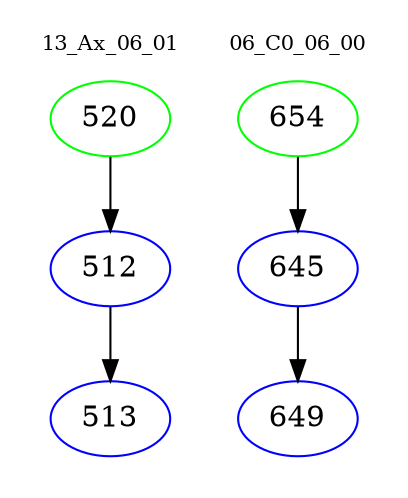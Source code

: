 digraph{
subgraph cluster_0 {
color = white
label = "13_Ax_06_01";
fontsize=10;
T0_520 [label="520", color="green"]
T0_520 -> T0_512 [color="black"]
T0_512 [label="512", color="blue"]
T0_512 -> T0_513 [color="black"]
T0_513 [label="513", color="blue"]
}
subgraph cluster_1 {
color = white
label = "06_C0_06_00";
fontsize=10;
T1_654 [label="654", color="green"]
T1_654 -> T1_645 [color="black"]
T1_645 [label="645", color="blue"]
T1_645 -> T1_649 [color="black"]
T1_649 [label="649", color="blue"]
}
}
